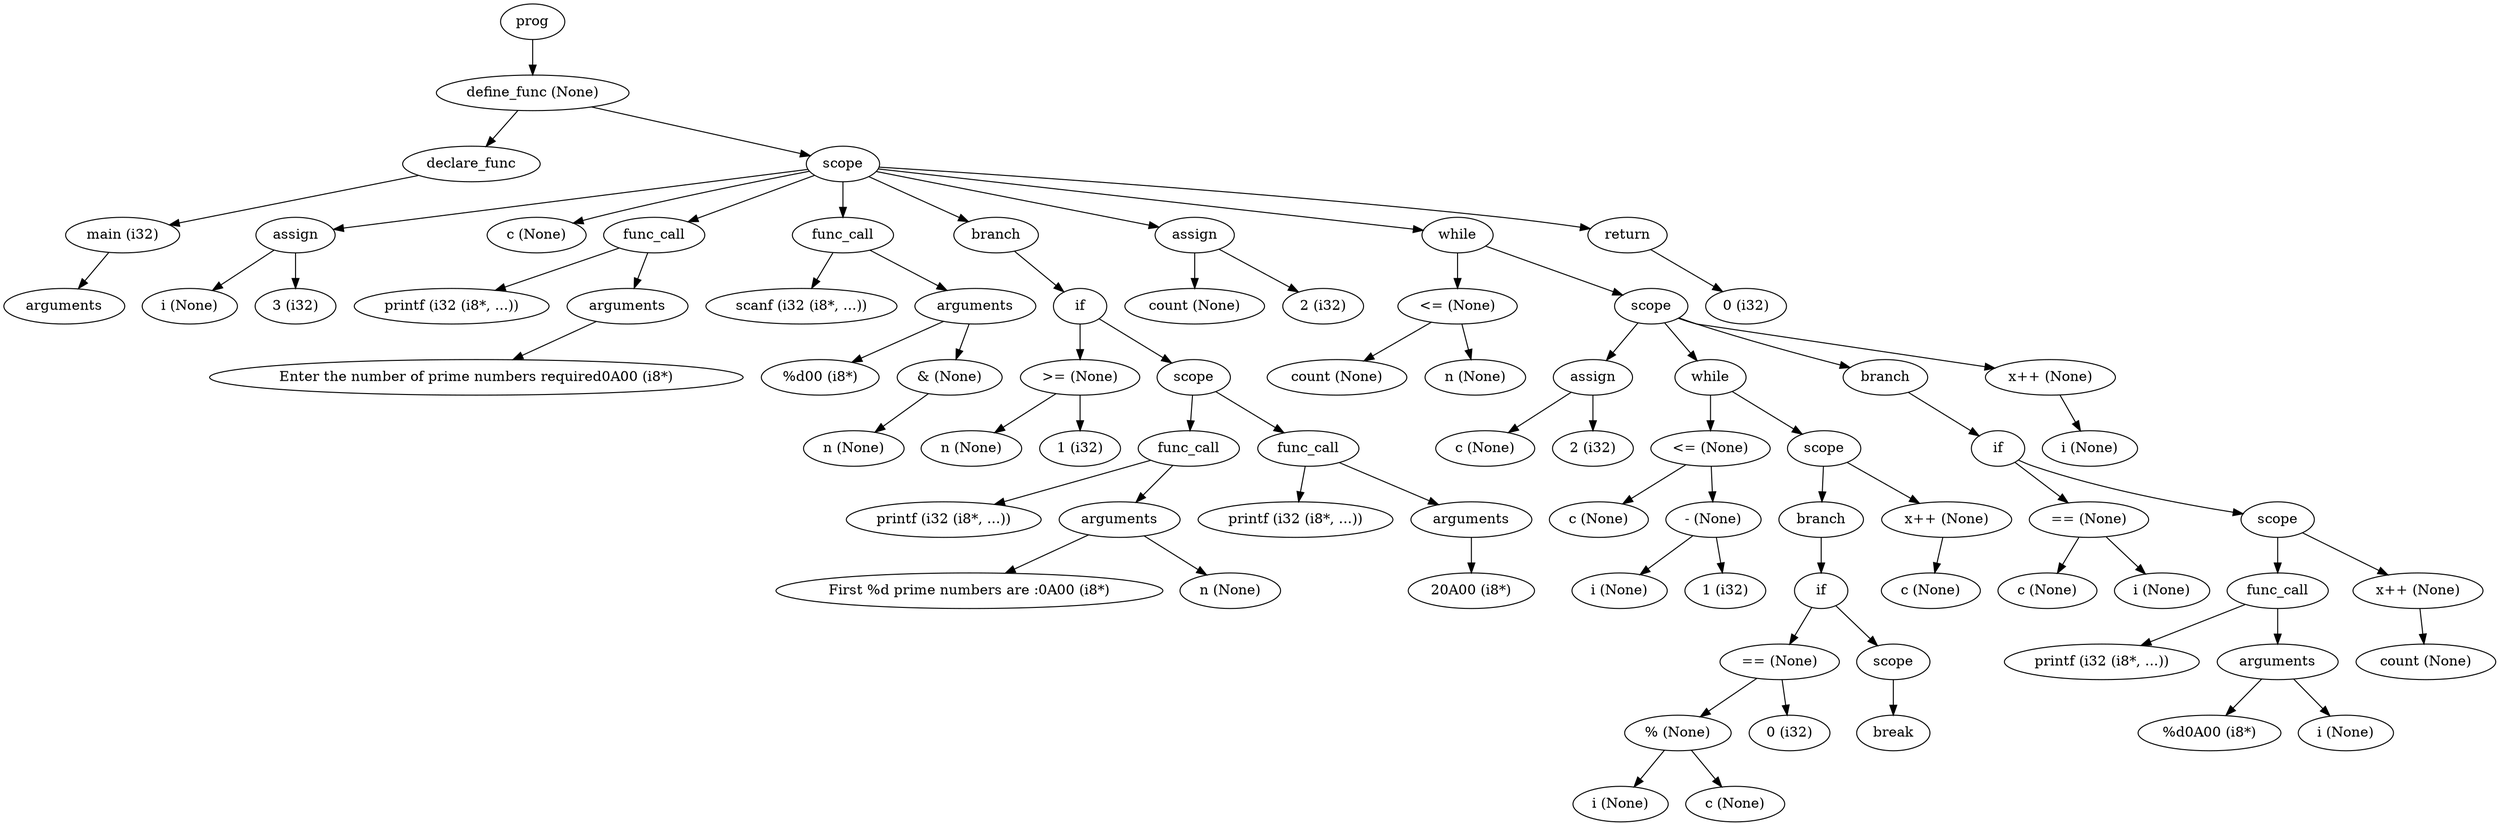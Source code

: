 digraph AST {
	node0[label="prog"]
	node1[label="define_func (None)"]
	node0->node1
	node2[label="declare_func"]
	node1->node2
	node3[label="main (i32)"]
	node2->node3
	node4[label="arguments"]
	node3->node4
	node5[label="scope"]
	node1->node5
	node6[label="assign"]
	node5->node6
	node7[label="i (None)"]
	node6->node7
	node8[label="3 (i32)"]
	node6->node8
	node9[label="c (None)"]
	node5->node9
	node10[label="func_call"]
	node5->node10
	node11[label="printf (i32 (i8*, ...))"]
	node10->node11
	node12[label="arguments"]
	node10->node12
	node13[label="Enter the number of prime numbers required\0A\00 (i8*)"]
	node12->node13
	node14[label="func_call"]
	node5->node14
	node15[label="scanf (i32 (i8*, ...))"]
	node14->node15
	node16[label="arguments"]
	node14->node16
	node17[label="%d\00 (i8*)"]
	node16->node17
	node18[label="& (None)"]
	node16->node18
	node19[label="n (None)"]
	node18->node19
	node20[label="branch"]
	node5->node20
	node21[label="if"]
	node20->node21
	node22[label=">= (None)"]
	node21->node22
	node23[label="n (None)"]
	node22->node23
	node24[label="1 (i32)"]
	node22->node24
	node25[label="scope"]
	node21->node25
	node26[label="func_call"]
	node25->node26
	node27[label="printf (i32 (i8*, ...))"]
	node26->node27
	node28[label="arguments"]
	node26->node28
	node29[label="First %d prime numbers are :\0A\00 (i8*)"]
	node28->node29
	node30[label="n (None)"]
	node28->node30
	node31[label="func_call"]
	node25->node31
	node32[label="printf (i32 (i8*, ...))"]
	node31->node32
	node33[label="arguments"]
	node31->node33
	node34[label="2\0A\00 (i8*)"]
	node33->node34
	node35[label="assign"]
	node5->node35
	node36[label="count (None)"]
	node35->node36
	node37[label="2 (i32)"]
	node35->node37
	node38[label="while"]
	node5->node38
	node39[label="<= (None)"]
	node38->node39
	node40[label="count (None)"]
	node39->node40
	node41[label="n (None)"]
	node39->node41
	node42[label="scope"]
	node38->node42
	node43[label="assign"]
	node42->node43
	node44[label="c (None)"]
	node43->node44
	node45[label="2 (i32)"]
	node43->node45
	node46[label="while"]
	node42->node46
	node47[label="<= (None)"]
	node46->node47
	node48[label="c (None)"]
	node47->node48
	node49[label="- (None)"]
	node47->node49
	node50[label="i (None)"]
	node49->node50
	node51[label="1 (i32)"]
	node49->node51
	node52[label="scope"]
	node46->node52
	node53[label="branch"]
	node52->node53
	node54[label="if"]
	node53->node54
	node55[label="== (None)"]
	node54->node55
	node56[label="% (None)"]
	node55->node56
	node57[label="i (None)"]
	node56->node57
	node58[label="c (None)"]
	node56->node58
	node59[label="0 (i32)"]
	node55->node59
	node60[label="scope"]
	node54->node60
	node61[label="break"]
	node60->node61
	node62[label="x++ (None)"]
	node52->node62
	node63[label="c (None)"]
	node62->node63
	node64[label="branch"]
	node42->node64
	node65[label="if"]
	node64->node65
	node66[label="== (None)"]
	node65->node66
	node67[label="c (None)"]
	node66->node67
	node68[label="i (None)"]
	node66->node68
	node69[label="scope"]
	node65->node69
	node70[label="func_call"]
	node69->node70
	node71[label="printf (i32 (i8*, ...))"]
	node70->node71
	node72[label="arguments"]
	node70->node72
	node73[label="%d\0A\00 (i8*)"]
	node72->node73
	node74[label="i (None)"]
	node72->node74
	node75[label="x++ (None)"]
	node69->node75
	node76[label="count (None)"]
	node75->node76
	node77[label="x++ (None)"]
	node42->node77
	node78[label="i (None)"]
	node77->node78
	node79[label="return"]
	node5->node79
	node80[label="0 (i32)"]
	node79->node80
}